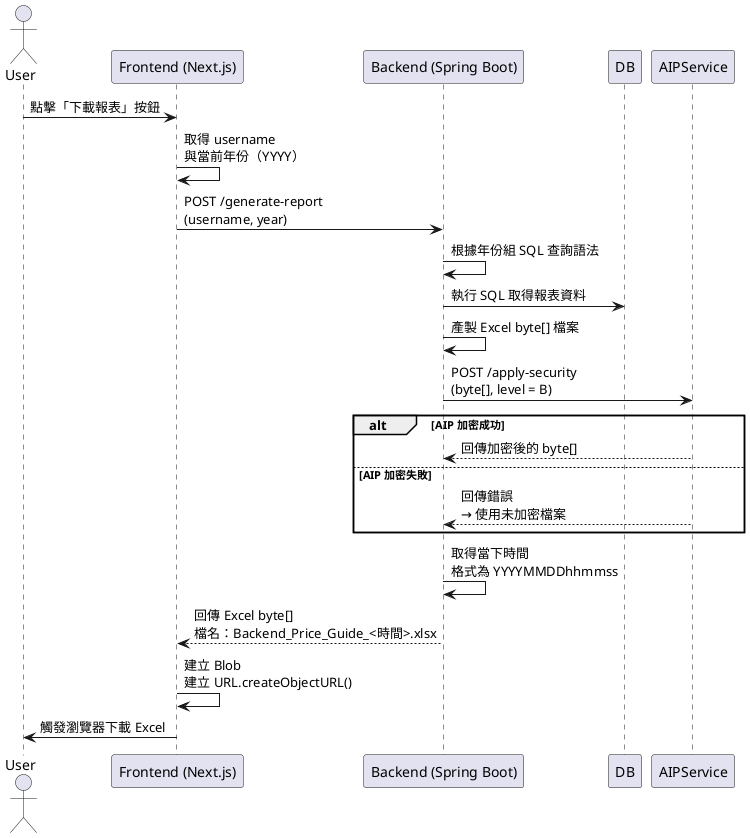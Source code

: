 @startuml
actor User
participant "Frontend (Next.js)" as FE
participant "Backend (Spring Boot)" as BE
participant DB
participant AIPService

User -> FE : 點擊「下載報表」按鈕
FE -> FE : 取得 username\n與當前年份（YYYY）
FE -> BE : POST /generate-report\n(username, year)

BE -> BE : 根據年份組 SQL 查詢語法
BE -> DB : 執行 SQL 取得報表資料
BE -> BE : 產製 Excel byte[] 檔案

BE -> AIPService : POST /apply-security\n(byte[], level = B)
alt AIP 加密成功
  AIPService --> BE : 回傳加密後的 byte[]
else AIP 加密失敗
  AIPService --> BE : 回傳錯誤\n→ 使用未加密檔案
end

BE -> BE : 取得當下時間\n格式為 YYYYMMDDhhmmss
BE --> FE : 回傳 Excel byte[]\n檔名：Backend_Price_Guide_<時間>.xlsx

FE -> FE : 建立 Blob\n建立 URL.createObjectURL()
FE -> User : 觸發瀏覽器下載 Excel

@enduml

